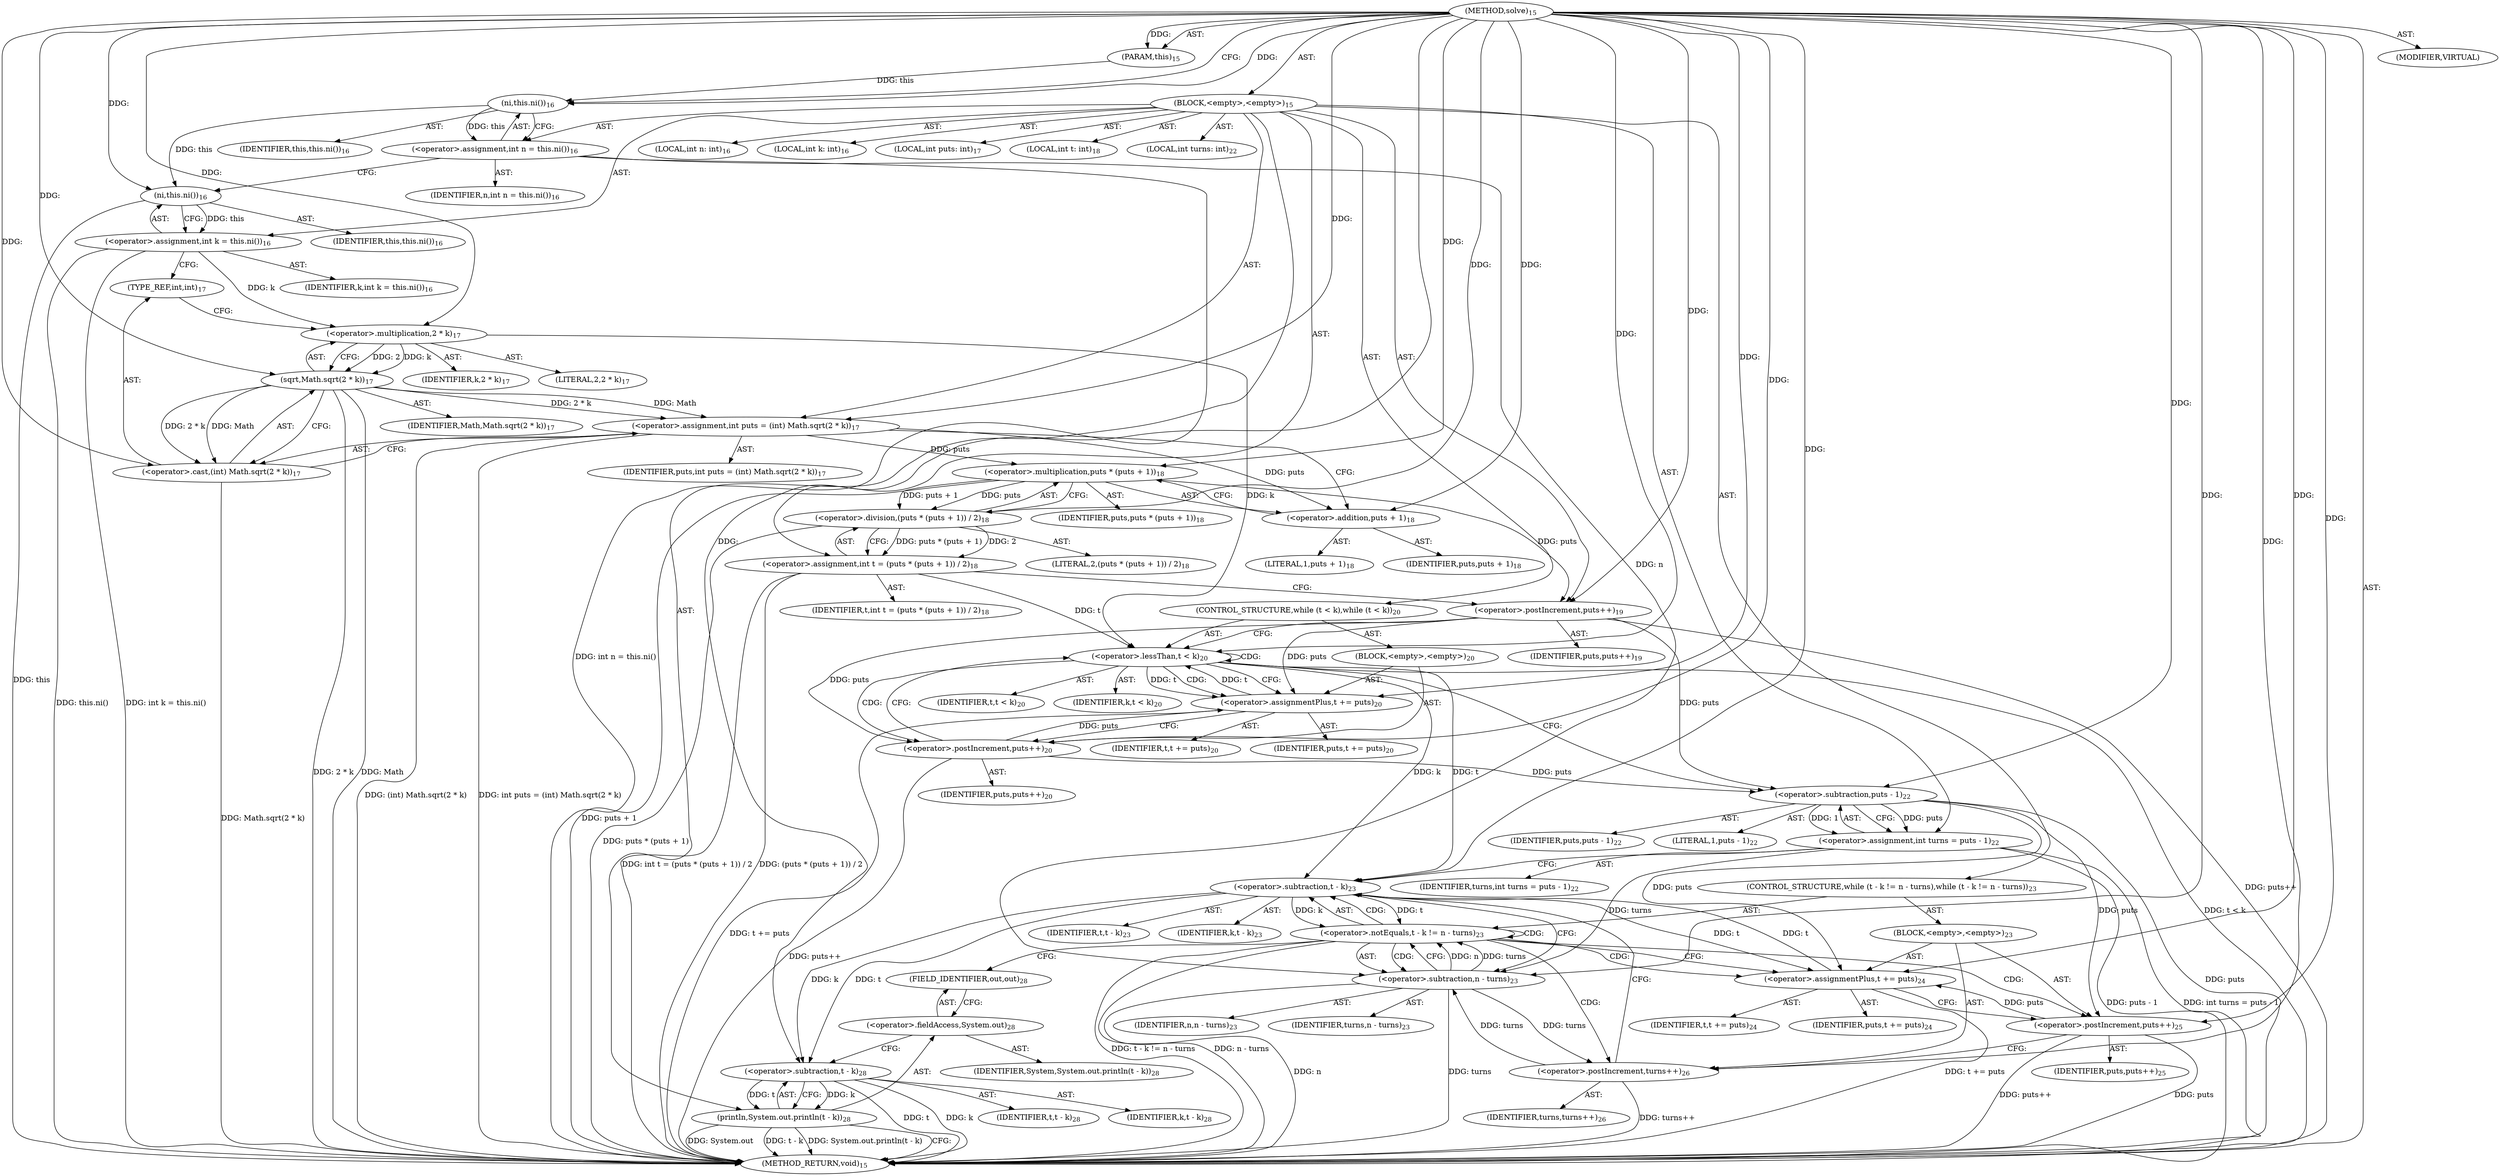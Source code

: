 digraph "solve" {  
"67" [label = <(METHOD,solve)<SUB>15</SUB>> ]
"6" [label = <(PARAM,this)<SUB>15</SUB>> ]
"68" [label = <(BLOCK,&lt;empty&gt;,&lt;empty&gt;)<SUB>15</SUB>> ]
"69" [label = <(LOCAL,int n: int)<SUB>16</SUB>> ]
"70" [label = <(LOCAL,int k: int)<SUB>16</SUB>> ]
"71" [label = <(&lt;operator&gt;.assignment,int n = this.ni())<SUB>16</SUB>> ]
"72" [label = <(IDENTIFIER,n,int n = this.ni())<SUB>16</SUB>> ]
"73" [label = <(ni,this.ni())<SUB>16</SUB>> ]
"5" [label = <(IDENTIFIER,this,this.ni())<SUB>16</SUB>> ]
"74" [label = <(&lt;operator&gt;.assignment,int k = this.ni())<SUB>16</SUB>> ]
"75" [label = <(IDENTIFIER,k,int k = this.ni())<SUB>16</SUB>> ]
"76" [label = <(ni,this.ni())<SUB>16</SUB>> ]
"7" [label = <(IDENTIFIER,this,this.ni())<SUB>16</SUB>> ]
"77" [label = <(LOCAL,int puts: int)<SUB>17</SUB>> ]
"78" [label = <(&lt;operator&gt;.assignment,int puts = (int) Math.sqrt(2 * k))<SUB>17</SUB>> ]
"79" [label = <(IDENTIFIER,puts,int puts = (int) Math.sqrt(2 * k))<SUB>17</SUB>> ]
"80" [label = <(&lt;operator&gt;.cast,(int) Math.sqrt(2 * k))<SUB>17</SUB>> ]
"81" [label = <(TYPE_REF,int,int)<SUB>17</SUB>> ]
"82" [label = <(sqrt,Math.sqrt(2 * k))<SUB>17</SUB>> ]
"83" [label = <(IDENTIFIER,Math,Math.sqrt(2 * k))<SUB>17</SUB>> ]
"84" [label = <(&lt;operator&gt;.multiplication,2 * k)<SUB>17</SUB>> ]
"85" [label = <(LITERAL,2,2 * k)<SUB>17</SUB>> ]
"86" [label = <(IDENTIFIER,k,2 * k)<SUB>17</SUB>> ]
"87" [label = <(LOCAL,int t: int)<SUB>18</SUB>> ]
"88" [label = <(&lt;operator&gt;.assignment,int t = (puts * (puts + 1)) / 2)<SUB>18</SUB>> ]
"89" [label = <(IDENTIFIER,t,int t = (puts * (puts + 1)) / 2)<SUB>18</SUB>> ]
"90" [label = <(&lt;operator&gt;.division,(puts * (puts + 1)) / 2)<SUB>18</SUB>> ]
"91" [label = <(&lt;operator&gt;.multiplication,puts * (puts + 1))<SUB>18</SUB>> ]
"92" [label = <(IDENTIFIER,puts,puts * (puts + 1))<SUB>18</SUB>> ]
"93" [label = <(&lt;operator&gt;.addition,puts + 1)<SUB>18</SUB>> ]
"94" [label = <(IDENTIFIER,puts,puts + 1)<SUB>18</SUB>> ]
"95" [label = <(LITERAL,1,puts + 1)<SUB>18</SUB>> ]
"96" [label = <(LITERAL,2,(puts * (puts + 1)) / 2)<SUB>18</SUB>> ]
"97" [label = <(&lt;operator&gt;.postIncrement,puts++)<SUB>19</SUB>> ]
"98" [label = <(IDENTIFIER,puts,puts++)<SUB>19</SUB>> ]
"99" [label = <(CONTROL_STRUCTURE,while (t &lt; k),while (t &lt; k))<SUB>20</SUB>> ]
"100" [label = <(&lt;operator&gt;.lessThan,t &lt; k)<SUB>20</SUB>> ]
"101" [label = <(IDENTIFIER,t,t &lt; k)<SUB>20</SUB>> ]
"102" [label = <(IDENTIFIER,k,t &lt; k)<SUB>20</SUB>> ]
"103" [label = <(BLOCK,&lt;empty&gt;,&lt;empty&gt;)<SUB>20</SUB>> ]
"104" [label = <(&lt;operator&gt;.assignmentPlus,t += puts)<SUB>20</SUB>> ]
"105" [label = <(IDENTIFIER,t,t += puts)<SUB>20</SUB>> ]
"106" [label = <(IDENTIFIER,puts,t += puts)<SUB>20</SUB>> ]
"107" [label = <(&lt;operator&gt;.postIncrement,puts++)<SUB>20</SUB>> ]
"108" [label = <(IDENTIFIER,puts,puts++)<SUB>20</SUB>> ]
"109" [label = <(LOCAL,int turns: int)<SUB>22</SUB>> ]
"110" [label = <(&lt;operator&gt;.assignment,int turns = puts - 1)<SUB>22</SUB>> ]
"111" [label = <(IDENTIFIER,turns,int turns = puts - 1)<SUB>22</SUB>> ]
"112" [label = <(&lt;operator&gt;.subtraction,puts - 1)<SUB>22</SUB>> ]
"113" [label = <(IDENTIFIER,puts,puts - 1)<SUB>22</SUB>> ]
"114" [label = <(LITERAL,1,puts - 1)<SUB>22</SUB>> ]
"115" [label = <(CONTROL_STRUCTURE,while (t - k != n - turns),while (t - k != n - turns))<SUB>23</SUB>> ]
"116" [label = <(&lt;operator&gt;.notEquals,t - k != n - turns)<SUB>23</SUB>> ]
"117" [label = <(&lt;operator&gt;.subtraction,t - k)<SUB>23</SUB>> ]
"118" [label = <(IDENTIFIER,t,t - k)<SUB>23</SUB>> ]
"119" [label = <(IDENTIFIER,k,t - k)<SUB>23</SUB>> ]
"120" [label = <(&lt;operator&gt;.subtraction,n - turns)<SUB>23</SUB>> ]
"121" [label = <(IDENTIFIER,n,n - turns)<SUB>23</SUB>> ]
"122" [label = <(IDENTIFIER,turns,n - turns)<SUB>23</SUB>> ]
"123" [label = <(BLOCK,&lt;empty&gt;,&lt;empty&gt;)<SUB>23</SUB>> ]
"124" [label = <(&lt;operator&gt;.assignmentPlus,t += puts)<SUB>24</SUB>> ]
"125" [label = <(IDENTIFIER,t,t += puts)<SUB>24</SUB>> ]
"126" [label = <(IDENTIFIER,puts,t += puts)<SUB>24</SUB>> ]
"127" [label = <(&lt;operator&gt;.postIncrement,puts++)<SUB>25</SUB>> ]
"128" [label = <(IDENTIFIER,puts,puts++)<SUB>25</SUB>> ]
"129" [label = <(&lt;operator&gt;.postIncrement,turns++)<SUB>26</SUB>> ]
"130" [label = <(IDENTIFIER,turns,turns++)<SUB>26</SUB>> ]
"131" [label = <(println,System.out.println(t - k))<SUB>28</SUB>> ]
"132" [label = <(&lt;operator&gt;.fieldAccess,System.out)<SUB>28</SUB>> ]
"133" [label = <(IDENTIFIER,System,System.out.println(t - k))<SUB>28</SUB>> ]
"134" [label = <(FIELD_IDENTIFIER,out,out)<SUB>28</SUB>> ]
"135" [label = <(&lt;operator&gt;.subtraction,t - k)<SUB>28</SUB>> ]
"136" [label = <(IDENTIFIER,t,t - k)<SUB>28</SUB>> ]
"137" [label = <(IDENTIFIER,k,t - k)<SUB>28</SUB>> ]
"138" [label = <(MODIFIER,VIRTUAL)> ]
"139" [label = <(METHOD_RETURN,void)<SUB>15</SUB>> ]
  "67" -> "6"  [ label = "AST: "] 
  "67" -> "68"  [ label = "AST: "] 
  "67" -> "138"  [ label = "AST: "] 
  "67" -> "139"  [ label = "AST: "] 
  "68" -> "69"  [ label = "AST: "] 
  "68" -> "70"  [ label = "AST: "] 
  "68" -> "71"  [ label = "AST: "] 
  "68" -> "74"  [ label = "AST: "] 
  "68" -> "77"  [ label = "AST: "] 
  "68" -> "78"  [ label = "AST: "] 
  "68" -> "87"  [ label = "AST: "] 
  "68" -> "88"  [ label = "AST: "] 
  "68" -> "97"  [ label = "AST: "] 
  "68" -> "99"  [ label = "AST: "] 
  "68" -> "109"  [ label = "AST: "] 
  "68" -> "110"  [ label = "AST: "] 
  "68" -> "115"  [ label = "AST: "] 
  "68" -> "131"  [ label = "AST: "] 
  "71" -> "72"  [ label = "AST: "] 
  "71" -> "73"  [ label = "AST: "] 
  "73" -> "5"  [ label = "AST: "] 
  "74" -> "75"  [ label = "AST: "] 
  "74" -> "76"  [ label = "AST: "] 
  "76" -> "7"  [ label = "AST: "] 
  "78" -> "79"  [ label = "AST: "] 
  "78" -> "80"  [ label = "AST: "] 
  "80" -> "81"  [ label = "AST: "] 
  "80" -> "82"  [ label = "AST: "] 
  "82" -> "83"  [ label = "AST: "] 
  "82" -> "84"  [ label = "AST: "] 
  "84" -> "85"  [ label = "AST: "] 
  "84" -> "86"  [ label = "AST: "] 
  "88" -> "89"  [ label = "AST: "] 
  "88" -> "90"  [ label = "AST: "] 
  "90" -> "91"  [ label = "AST: "] 
  "90" -> "96"  [ label = "AST: "] 
  "91" -> "92"  [ label = "AST: "] 
  "91" -> "93"  [ label = "AST: "] 
  "93" -> "94"  [ label = "AST: "] 
  "93" -> "95"  [ label = "AST: "] 
  "97" -> "98"  [ label = "AST: "] 
  "99" -> "100"  [ label = "AST: "] 
  "99" -> "103"  [ label = "AST: "] 
  "100" -> "101"  [ label = "AST: "] 
  "100" -> "102"  [ label = "AST: "] 
  "103" -> "104"  [ label = "AST: "] 
  "103" -> "107"  [ label = "AST: "] 
  "104" -> "105"  [ label = "AST: "] 
  "104" -> "106"  [ label = "AST: "] 
  "107" -> "108"  [ label = "AST: "] 
  "110" -> "111"  [ label = "AST: "] 
  "110" -> "112"  [ label = "AST: "] 
  "112" -> "113"  [ label = "AST: "] 
  "112" -> "114"  [ label = "AST: "] 
  "115" -> "116"  [ label = "AST: "] 
  "115" -> "123"  [ label = "AST: "] 
  "116" -> "117"  [ label = "AST: "] 
  "116" -> "120"  [ label = "AST: "] 
  "117" -> "118"  [ label = "AST: "] 
  "117" -> "119"  [ label = "AST: "] 
  "120" -> "121"  [ label = "AST: "] 
  "120" -> "122"  [ label = "AST: "] 
  "123" -> "124"  [ label = "AST: "] 
  "123" -> "127"  [ label = "AST: "] 
  "123" -> "129"  [ label = "AST: "] 
  "124" -> "125"  [ label = "AST: "] 
  "124" -> "126"  [ label = "AST: "] 
  "127" -> "128"  [ label = "AST: "] 
  "129" -> "130"  [ label = "AST: "] 
  "131" -> "132"  [ label = "AST: "] 
  "131" -> "135"  [ label = "AST: "] 
  "132" -> "133"  [ label = "AST: "] 
  "132" -> "134"  [ label = "AST: "] 
  "135" -> "136"  [ label = "AST: "] 
  "135" -> "137"  [ label = "AST: "] 
  "71" -> "76"  [ label = "CFG: "] 
  "74" -> "81"  [ label = "CFG: "] 
  "78" -> "93"  [ label = "CFG: "] 
  "88" -> "97"  [ label = "CFG: "] 
  "97" -> "100"  [ label = "CFG: "] 
  "110" -> "117"  [ label = "CFG: "] 
  "131" -> "139"  [ label = "CFG: "] 
  "73" -> "71"  [ label = "CFG: "] 
  "76" -> "74"  [ label = "CFG: "] 
  "80" -> "78"  [ label = "CFG: "] 
  "90" -> "88"  [ label = "CFG: "] 
  "100" -> "104"  [ label = "CFG: "] 
  "100" -> "112"  [ label = "CFG: "] 
  "112" -> "110"  [ label = "CFG: "] 
  "116" -> "124"  [ label = "CFG: "] 
  "116" -> "134"  [ label = "CFG: "] 
  "132" -> "135"  [ label = "CFG: "] 
  "135" -> "131"  [ label = "CFG: "] 
  "81" -> "84"  [ label = "CFG: "] 
  "82" -> "80"  [ label = "CFG: "] 
  "91" -> "90"  [ label = "CFG: "] 
  "104" -> "107"  [ label = "CFG: "] 
  "107" -> "100"  [ label = "CFG: "] 
  "117" -> "120"  [ label = "CFG: "] 
  "120" -> "116"  [ label = "CFG: "] 
  "124" -> "127"  [ label = "CFG: "] 
  "127" -> "129"  [ label = "CFG: "] 
  "129" -> "117"  [ label = "CFG: "] 
  "134" -> "132"  [ label = "CFG: "] 
  "84" -> "82"  [ label = "CFG: "] 
  "93" -> "91"  [ label = "CFG: "] 
  "67" -> "73"  [ label = "CFG: "] 
  "71" -> "139"  [ label = "DDG: int n = this.ni()"] 
  "76" -> "139"  [ label = "DDG: this"] 
  "74" -> "139"  [ label = "DDG: this.ni()"] 
  "74" -> "139"  [ label = "DDG: int k = this.ni()"] 
  "82" -> "139"  [ label = "DDG: 2 * k"] 
  "80" -> "139"  [ label = "DDG: Math.sqrt(2 * k)"] 
  "78" -> "139"  [ label = "DDG: (int) Math.sqrt(2 * k)"] 
  "78" -> "139"  [ label = "DDG: int puts = (int) Math.sqrt(2 * k)"] 
  "91" -> "139"  [ label = "DDG: puts + 1"] 
  "90" -> "139"  [ label = "DDG: puts * (puts + 1)"] 
  "88" -> "139"  [ label = "DDG: (puts * (puts + 1)) / 2"] 
  "88" -> "139"  [ label = "DDG: int t = (puts * (puts + 1)) / 2"] 
  "97" -> "139"  [ label = "DDG: puts++"] 
  "100" -> "139"  [ label = "DDG: t &lt; k"] 
  "112" -> "139"  [ label = "DDG: puts"] 
  "110" -> "139"  [ label = "DDG: puts - 1"] 
  "110" -> "139"  [ label = "DDG: int turns = puts - 1"] 
  "120" -> "139"  [ label = "DDG: n"] 
  "120" -> "139"  [ label = "DDG: turns"] 
  "116" -> "139"  [ label = "DDG: n - turns"] 
  "116" -> "139"  [ label = "DDG: t - k != n - turns"] 
  "131" -> "139"  [ label = "DDG: System.out"] 
  "135" -> "139"  [ label = "DDG: t"] 
  "135" -> "139"  [ label = "DDG: k"] 
  "131" -> "139"  [ label = "DDG: t - k"] 
  "131" -> "139"  [ label = "DDG: System.out.println(t - k)"] 
  "124" -> "139"  [ label = "DDG: t += puts"] 
  "127" -> "139"  [ label = "DDG: puts"] 
  "127" -> "139"  [ label = "DDG: puts++"] 
  "129" -> "139"  [ label = "DDG: turns++"] 
  "104" -> "139"  [ label = "DDG: t += puts"] 
  "107" -> "139"  [ label = "DDG: puts++"] 
  "82" -> "139"  [ label = "DDG: Math"] 
  "67" -> "6"  [ label = "DDG: "] 
  "73" -> "71"  [ label = "DDG: this"] 
  "76" -> "74"  [ label = "DDG: this"] 
  "67" -> "78"  [ label = "DDG: "] 
  "82" -> "78"  [ label = "DDG: Math"] 
  "82" -> "78"  [ label = "DDG: 2 * k"] 
  "90" -> "88"  [ label = "DDG: puts * (puts + 1)"] 
  "90" -> "88"  [ label = "DDG: 2"] 
  "112" -> "110"  [ label = "DDG: puts"] 
  "112" -> "110"  [ label = "DDG: 1"] 
  "91" -> "97"  [ label = "DDG: puts"] 
  "67" -> "97"  [ label = "DDG: "] 
  "135" -> "131"  [ label = "DDG: t"] 
  "135" -> "131"  [ label = "DDG: k"] 
  "6" -> "73"  [ label = "DDG: this"] 
  "67" -> "73"  [ label = "DDG: "] 
  "73" -> "76"  [ label = "DDG: this"] 
  "67" -> "76"  [ label = "DDG: "] 
  "67" -> "80"  [ label = "DDG: "] 
  "82" -> "80"  [ label = "DDG: Math"] 
  "82" -> "80"  [ label = "DDG: 2 * k"] 
  "91" -> "90"  [ label = "DDG: puts"] 
  "91" -> "90"  [ label = "DDG: puts + 1"] 
  "67" -> "90"  [ label = "DDG: "] 
  "88" -> "100"  [ label = "DDG: t"] 
  "104" -> "100"  [ label = "DDG: t"] 
  "67" -> "100"  [ label = "DDG: "] 
  "84" -> "100"  [ label = "DDG: k"] 
  "97" -> "104"  [ label = "DDG: puts"] 
  "107" -> "104"  [ label = "DDG: puts"] 
  "67" -> "104"  [ label = "DDG: "] 
  "97" -> "112"  [ label = "DDG: puts"] 
  "107" -> "112"  [ label = "DDG: puts"] 
  "67" -> "112"  [ label = "DDG: "] 
  "117" -> "116"  [ label = "DDG: t"] 
  "117" -> "116"  [ label = "DDG: k"] 
  "120" -> "116"  [ label = "DDG: n"] 
  "120" -> "116"  [ label = "DDG: turns"] 
  "112" -> "124"  [ label = "DDG: puts"] 
  "127" -> "124"  [ label = "DDG: puts"] 
  "67" -> "124"  [ label = "DDG: "] 
  "117" -> "135"  [ label = "DDG: t"] 
  "67" -> "135"  [ label = "DDG: "] 
  "117" -> "135"  [ label = "DDG: k"] 
  "67" -> "82"  [ label = "DDG: "] 
  "84" -> "82"  [ label = "DDG: 2"] 
  "84" -> "82"  [ label = "DDG: k"] 
  "67" -> "91"  [ label = "DDG: "] 
  "78" -> "91"  [ label = "DDG: puts"] 
  "100" -> "104"  [ label = "DDG: t"] 
  "67" -> "107"  [ label = "DDG: "] 
  "97" -> "107"  [ label = "DDG: puts"] 
  "100" -> "117"  [ label = "DDG: t"] 
  "124" -> "117"  [ label = "DDG: t"] 
  "67" -> "117"  [ label = "DDG: "] 
  "100" -> "117"  [ label = "DDG: k"] 
  "71" -> "120"  [ label = "DDG: n"] 
  "67" -> "120"  [ label = "DDG: "] 
  "110" -> "120"  [ label = "DDG: turns"] 
  "129" -> "120"  [ label = "DDG: turns"] 
  "117" -> "124"  [ label = "DDG: t"] 
  "67" -> "127"  [ label = "DDG: "] 
  "112" -> "127"  [ label = "DDG: puts"] 
  "120" -> "129"  [ label = "DDG: turns"] 
  "67" -> "129"  [ label = "DDG: "] 
  "67" -> "84"  [ label = "DDG: "] 
  "74" -> "84"  [ label = "DDG: k"] 
  "78" -> "93"  [ label = "DDG: puts"] 
  "67" -> "93"  [ label = "DDG: "] 
  "100" -> "107"  [ label = "CDG: "] 
  "100" -> "100"  [ label = "CDG: "] 
  "100" -> "104"  [ label = "CDG: "] 
  "116" -> "129"  [ label = "CDG: "] 
  "116" -> "120"  [ label = "CDG: "] 
  "116" -> "116"  [ label = "CDG: "] 
  "116" -> "124"  [ label = "CDG: "] 
  "116" -> "117"  [ label = "CDG: "] 
  "116" -> "127"  [ label = "CDG: "] 
}
